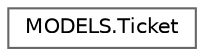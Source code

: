 digraph "Graphical Class Hierarchy"
{
 // LATEX_PDF_SIZE
  bgcolor="transparent";
  edge [fontname=Helvetica,fontsize=10,labelfontname=Helvetica,labelfontsize=10];
  node [fontname=Helvetica,fontsize=10,shape=box,height=0.2,width=0.4];
  rankdir="LR";
  Node0 [id="Node000000",label="MODELS.Ticket",height=0.2,width=0.4,color="grey40", fillcolor="white", style="filled",URL="$class_m_o_d_e_l_s_1_1_ticket.html",tooltip=" "];
}
